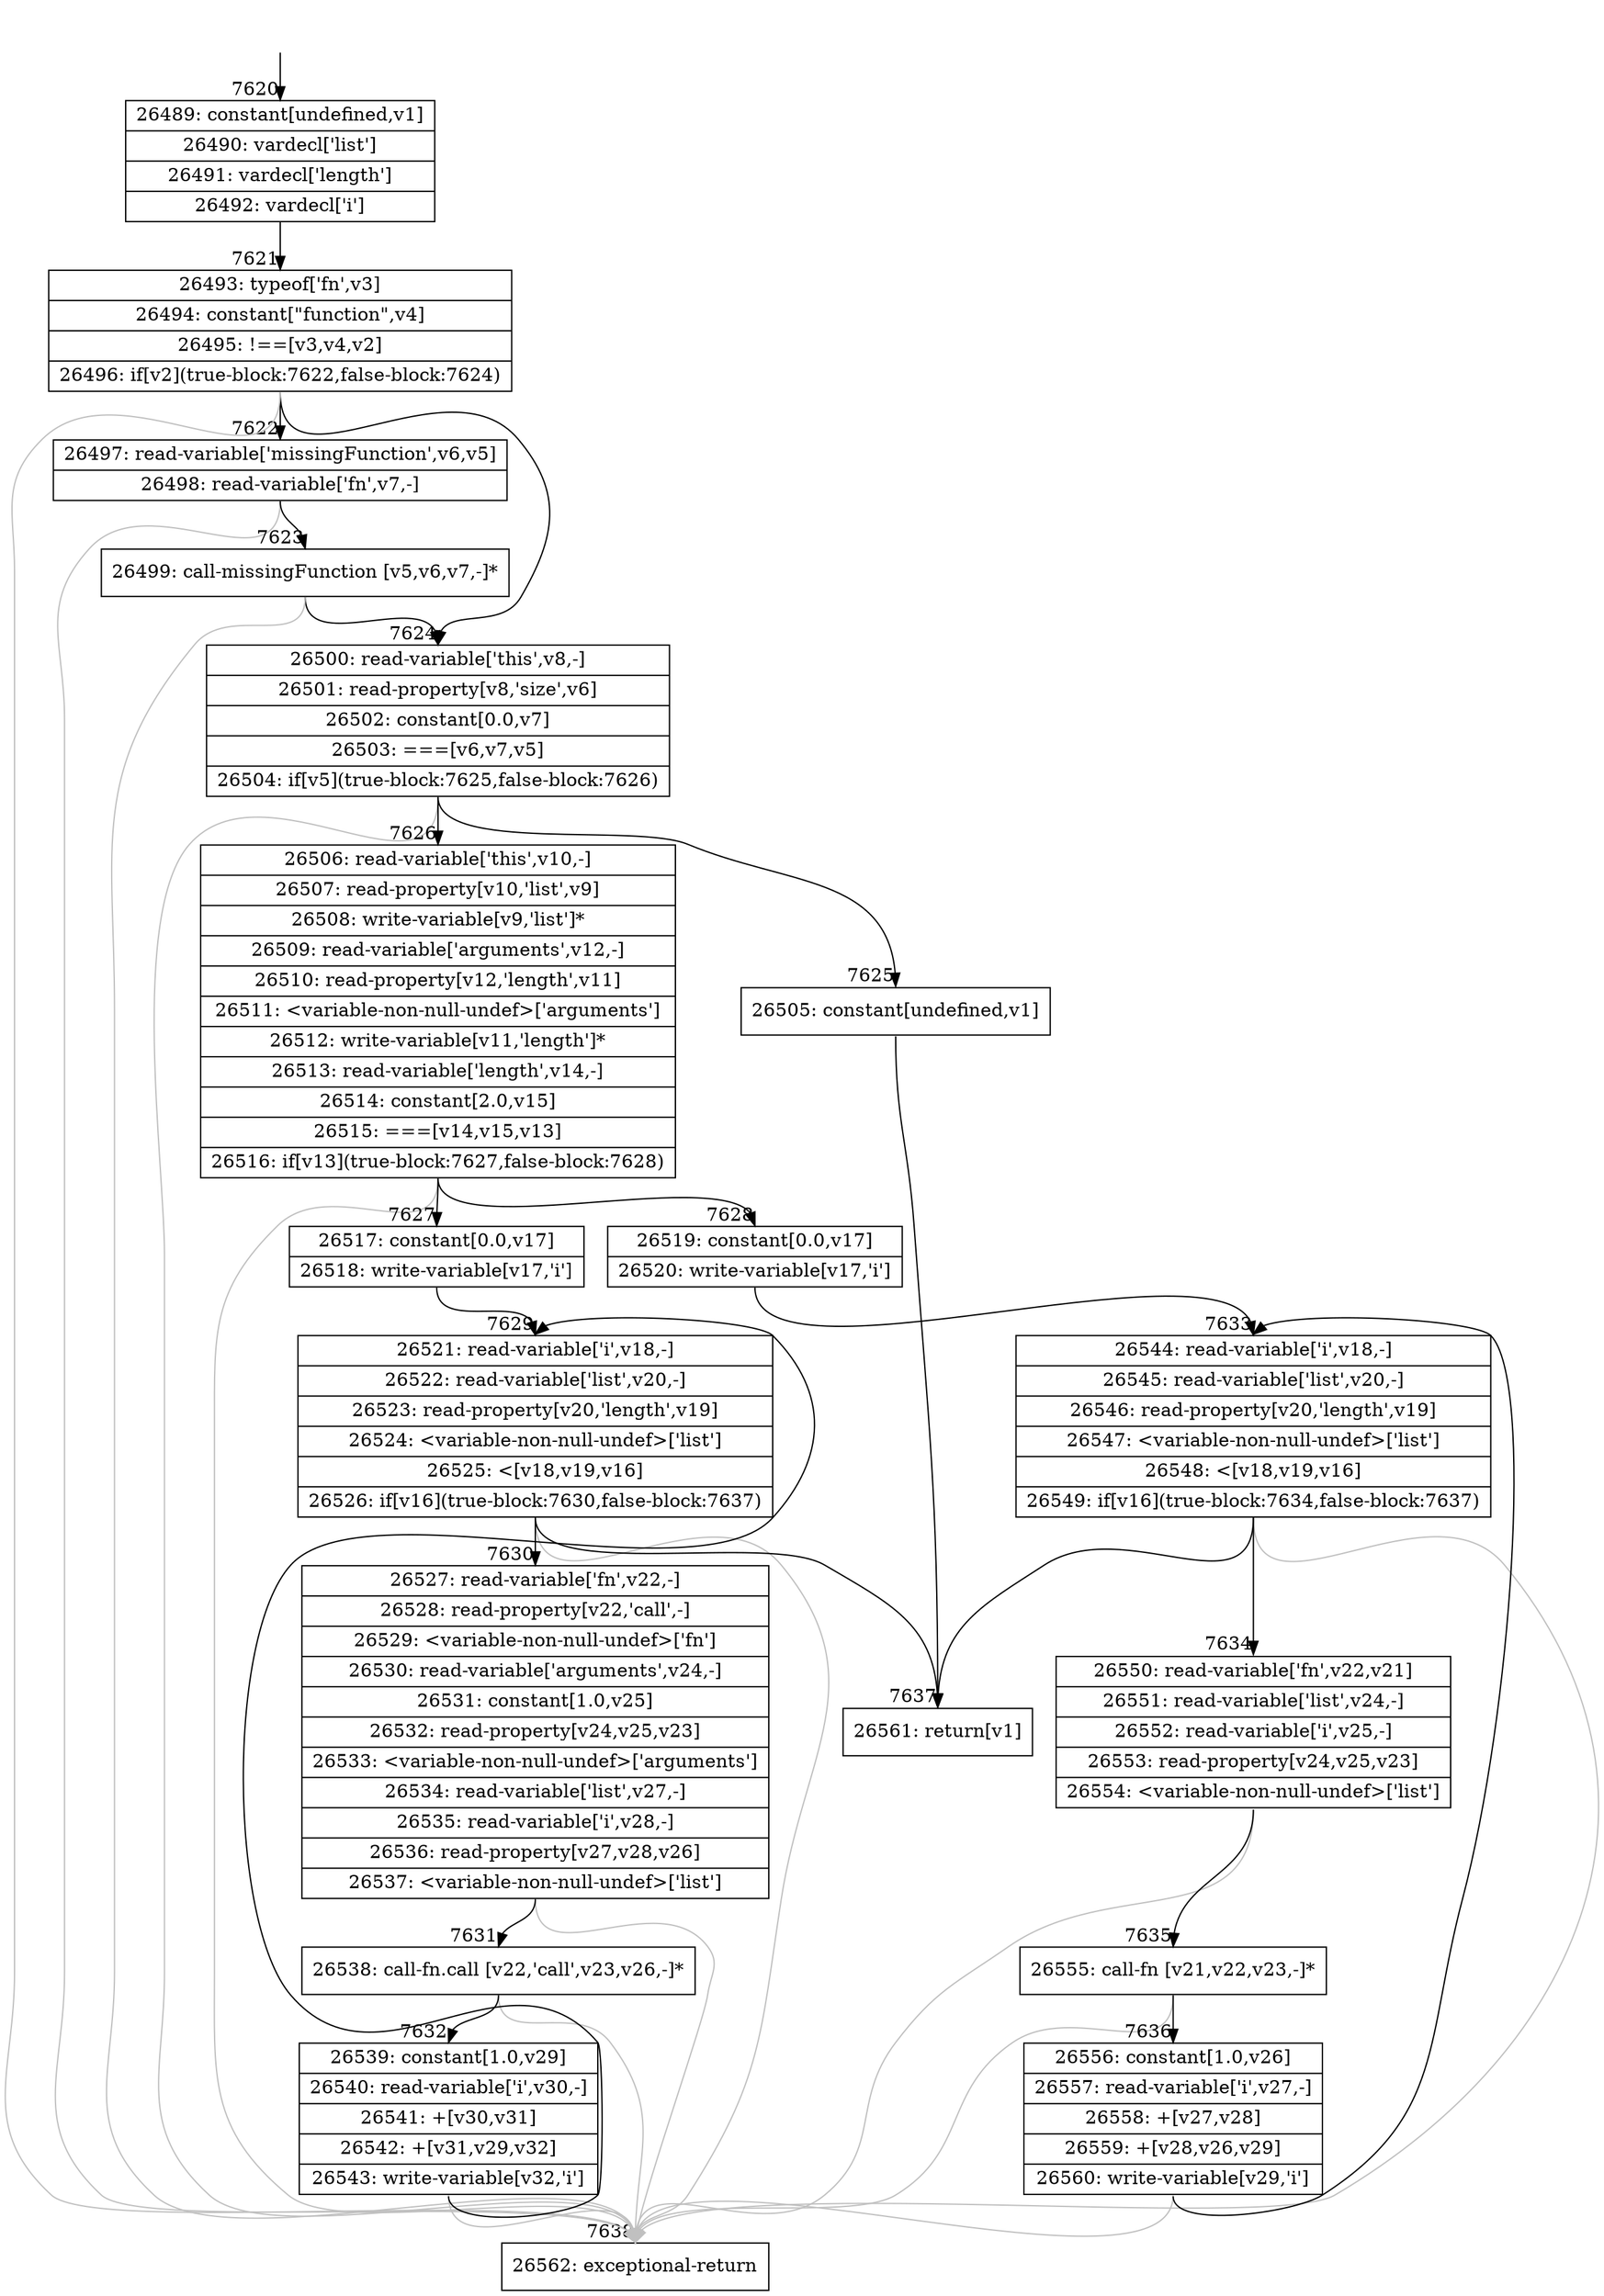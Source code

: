 digraph {
rankdir="TD"
BB_entry641[shape=none,label=""];
BB_entry641 -> BB7620 [tailport=s, headport=n, headlabel="    7620"]
BB7620 [shape=record label="{26489: constant[undefined,v1]|26490: vardecl['list']|26491: vardecl['length']|26492: vardecl['i']}" ] 
BB7620 -> BB7621 [tailport=s, headport=n, headlabel="      7621"]
BB7621 [shape=record label="{26493: typeof['fn',v3]|26494: constant[\"function\",v4]|26495: !==[v3,v4,v2]|26496: if[v2](true-block:7622,false-block:7624)}" ] 
BB7621 -> BB7622 [tailport=s, headport=n, headlabel="      7622"]
BB7621 -> BB7624 [tailport=s, headport=n, headlabel="      7624"]
BB7621 -> BB7638 [tailport=s, headport=n, color=gray, headlabel="      7638"]
BB7622 [shape=record label="{26497: read-variable['missingFunction',v6,v5]|26498: read-variable['fn',v7,-]}" ] 
BB7622 -> BB7623 [tailport=s, headport=n, headlabel="      7623"]
BB7622 -> BB7638 [tailport=s, headport=n, color=gray]
BB7623 [shape=record label="{26499: call-missingFunction [v5,v6,v7,-]*}" ] 
BB7623 -> BB7624 [tailport=s, headport=n]
BB7623 -> BB7638 [tailport=s, headport=n, color=gray]
BB7624 [shape=record label="{26500: read-variable['this',v8,-]|26501: read-property[v8,'size',v6]|26502: constant[0.0,v7]|26503: ===[v6,v7,v5]|26504: if[v5](true-block:7625,false-block:7626)}" ] 
BB7624 -> BB7625 [tailport=s, headport=n, headlabel="      7625"]
BB7624 -> BB7626 [tailport=s, headport=n, headlabel="      7626"]
BB7624 -> BB7638 [tailport=s, headport=n, color=gray]
BB7625 [shape=record label="{26505: constant[undefined,v1]}" ] 
BB7625 -> BB7637 [tailport=s, headport=n, headlabel="      7637"]
BB7626 [shape=record label="{26506: read-variable['this',v10,-]|26507: read-property[v10,'list',v9]|26508: write-variable[v9,'list']*|26509: read-variable['arguments',v12,-]|26510: read-property[v12,'length',v11]|26511: \<variable-non-null-undef\>['arguments']|26512: write-variable[v11,'length']*|26513: read-variable['length',v14,-]|26514: constant[2.0,v15]|26515: ===[v14,v15,v13]|26516: if[v13](true-block:7627,false-block:7628)}" ] 
BB7626 -> BB7627 [tailport=s, headport=n, headlabel="      7627"]
BB7626 -> BB7628 [tailport=s, headport=n, headlabel="      7628"]
BB7626 -> BB7638 [tailport=s, headport=n, color=gray]
BB7627 [shape=record label="{26517: constant[0.0,v17]|26518: write-variable[v17,'i']}" ] 
BB7627 -> BB7629 [tailport=s, headport=n, headlabel="      7629"]
BB7628 [shape=record label="{26519: constant[0.0,v17]|26520: write-variable[v17,'i']}" ] 
BB7628 -> BB7633 [tailport=s, headport=n, headlabel="      7633"]
BB7629 [shape=record label="{26521: read-variable['i',v18,-]|26522: read-variable['list',v20,-]|26523: read-property[v20,'length',v19]|26524: \<variable-non-null-undef\>['list']|26525: \<[v18,v19,v16]|26526: if[v16](true-block:7630,false-block:7637)}" ] 
BB7629 -> BB7630 [tailport=s, headport=n, headlabel="      7630"]
BB7629 -> BB7637 [tailport=s, headport=n]
BB7629 -> BB7638 [tailport=s, headport=n, color=gray]
BB7630 [shape=record label="{26527: read-variable['fn',v22,-]|26528: read-property[v22,'call',-]|26529: \<variable-non-null-undef\>['fn']|26530: read-variable['arguments',v24,-]|26531: constant[1.0,v25]|26532: read-property[v24,v25,v23]|26533: \<variable-non-null-undef\>['arguments']|26534: read-variable['list',v27,-]|26535: read-variable['i',v28,-]|26536: read-property[v27,v28,v26]|26537: \<variable-non-null-undef\>['list']}" ] 
BB7630 -> BB7631 [tailport=s, headport=n, headlabel="      7631"]
BB7630 -> BB7638 [tailport=s, headport=n, color=gray]
BB7631 [shape=record label="{26538: call-fn.call [v22,'call',v23,v26,-]*}" ] 
BB7631 -> BB7632 [tailport=s, headport=n, headlabel="      7632"]
BB7631 -> BB7638 [tailport=s, headport=n, color=gray]
BB7632 [shape=record label="{26539: constant[1.0,v29]|26540: read-variable['i',v30,-]|26541: +[v30,v31]|26542: +[v31,v29,v32]|26543: write-variable[v32,'i']}" ] 
BB7632 -> BB7629 [tailport=s, headport=n]
BB7632 -> BB7638 [tailport=s, headport=n, color=gray]
BB7633 [shape=record label="{26544: read-variable['i',v18,-]|26545: read-variable['list',v20,-]|26546: read-property[v20,'length',v19]|26547: \<variable-non-null-undef\>['list']|26548: \<[v18,v19,v16]|26549: if[v16](true-block:7634,false-block:7637)}" ] 
BB7633 -> BB7634 [tailport=s, headport=n, headlabel="      7634"]
BB7633 -> BB7637 [tailport=s, headport=n]
BB7633 -> BB7638 [tailport=s, headport=n, color=gray]
BB7634 [shape=record label="{26550: read-variable['fn',v22,v21]|26551: read-variable['list',v24,-]|26552: read-variable['i',v25,-]|26553: read-property[v24,v25,v23]|26554: \<variable-non-null-undef\>['list']}" ] 
BB7634 -> BB7635 [tailport=s, headport=n, headlabel="      7635"]
BB7634 -> BB7638 [tailport=s, headport=n, color=gray]
BB7635 [shape=record label="{26555: call-fn [v21,v22,v23,-]*}" ] 
BB7635 -> BB7636 [tailport=s, headport=n, headlabel="      7636"]
BB7635 -> BB7638 [tailport=s, headport=n, color=gray]
BB7636 [shape=record label="{26556: constant[1.0,v26]|26557: read-variable['i',v27,-]|26558: +[v27,v28]|26559: +[v28,v26,v29]|26560: write-variable[v29,'i']}" ] 
BB7636 -> BB7633 [tailport=s, headport=n]
BB7636 -> BB7638 [tailport=s, headport=n, color=gray]
BB7637 [shape=record label="{26561: return[v1]}" ] 
BB7638 [shape=record label="{26562: exceptional-return}" ] 
//#$~ 14070
}
